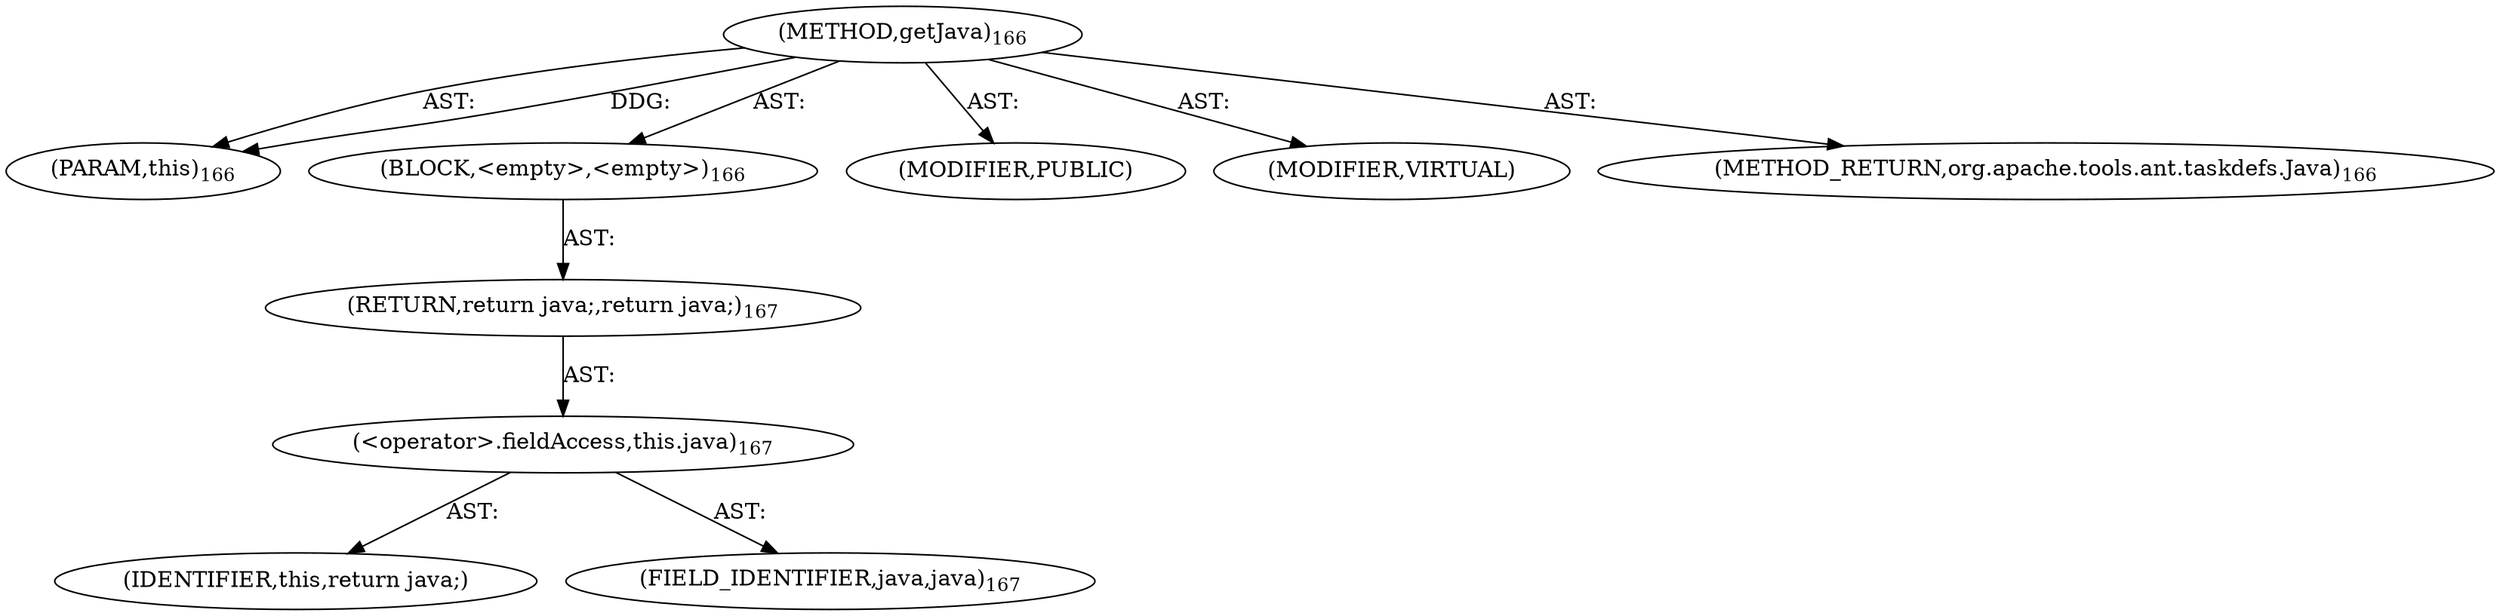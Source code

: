digraph "getJava" {  
"111669149703" [label = <(METHOD,getJava)<SUB>166</SUB>> ]
"115964117001" [label = <(PARAM,this)<SUB>166</SUB>> ]
"25769803785" [label = <(BLOCK,&lt;empty&gt;,&lt;empty&gt;)<SUB>166</SUB>> ]
"146028888067" [label = <(RETURN,return java;,return java;)<SUB>167</SUB>> ]
"30064771108" [label = <(&lt;operator&gt;.fieldAccess,this.java)<SUB>167</SUB>> ]
"68719476757" [label = <(IDENTIFIER,this,return java;)> ]
"55834574860" [label = <(FIELD_IDENTIFIER,java,java)<SUB>167</SUB>> ]
"133143986194" [label = <(MODIFIER,PUBLIC)> ]
"133143986195" [label = <(MODIFIER,VIRTUAL)> ]
"128849018887" [label = <(METHOD_RETURN,org.apache.tools.ant.taskdefs.Java)<SUB>166</SUB>> ]
  "111669149703" -> "115964117001"  [ label = "AST: "] 
  "111669149703" -> "25769803785"  [ label = "AST: "] 
  "111669149703" -> "133143986194"  [ label = "AST: "] 
  "111669149703" -> "133143986195"  [ label = "AST: "] 
  "111669149703" -> "128849018887"  [ label = "AST: "] 
  "25769803785" -> "146028888067"  [ label = "AST: "] 
  "146028888067" -> "30064771108"  [ label = "AST: "] 
  "30064771108" -> "68719476757"  [ label = "AST: "] 
  "30064771108" -> "55834574860"  [ label = "AST: "] 
  "111669149703" -> "115964117001"  [ label = "DDG: "] 
}
